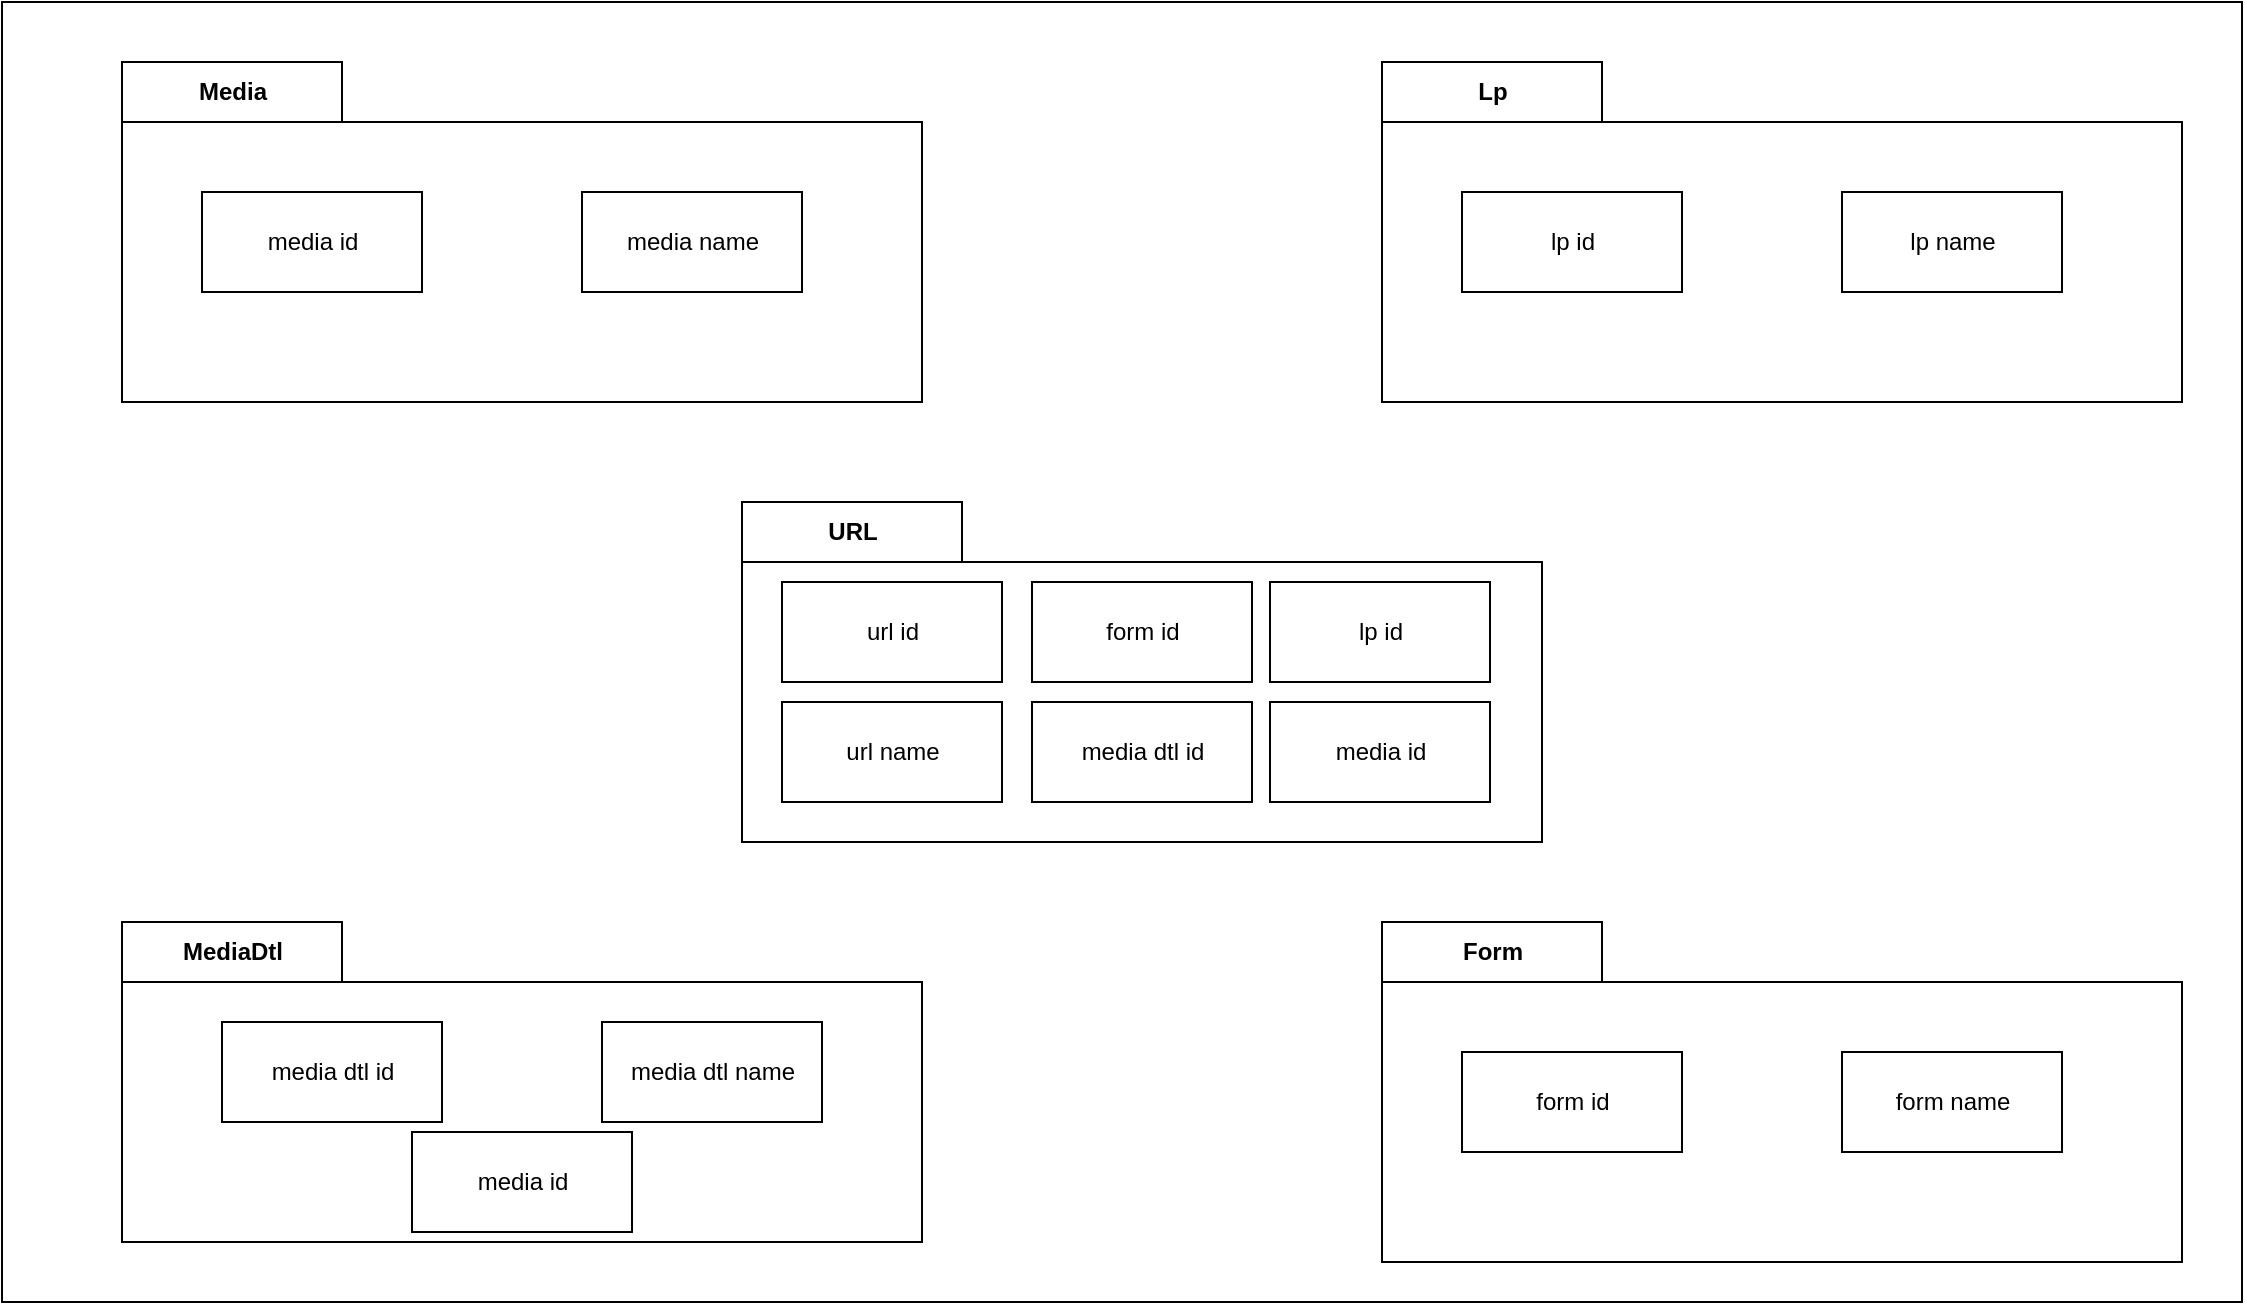 <mxfile>
    <diagram id="5QV32NOpR374zI-jSpjA" name="ページ1">
        <mxGraphModel dx="2352" dy="597" grid="1" gridSize="10" guides="1" tooltips="1" connect="1" arrows="1" fold="1" page="1" pageScale="1" pageWidth="827" pageHeight="1169" math="0" shadow="0">
            <root>
                <mxCell id="0"/>
                <mxCell id="1" parent="0"/>
                <mxCell id="46" value="" style="rounded=0;whiteSpace=wrap;html=1;" vertex="1" parent="1">
                    <mxGeometry x="-330" y="140" width="1120" height="650" as="geometry"/>
                </mxCell>
                <mxCell id="14" value="MediaDtl" style="shape=folder;fontStyle=1;tabWidth=110;tabHeight=30;tabPosition=left;html=1;boundedLbl=1;labelInHeader=1;container=1;collapsible=0;" vertex="1" parent="1">
                    <mxGeometry x="-270" y="600" width="400" height="160" as="geometry"/>
                </mxCell>
                <mxCell id="15" value="" style="html=1;strokeColor=none;resizeWidth=1;resizeHeight=1;fillColor=none;part=1;connectable=0;allowArrows=0;deletable=0;" vertex="1" parent="14">
                    <mxGeometry width="400" height="112" relative="1" as="geometry">
                        <mxPoint y="30" as="offset"/>
                    </mxGeometry>
                </mxCell>
                <mxCell id="25" value="media dtl id" style="html=1;" vertex="1" parent="14">
                    <mxGeometry x="50" y="50" width="110" height="50" as="geometry"/>
                </mxCell>
                <mxCell id="26" value="media dtl name" style="html=1;" vertex="1" parent="14">
                    <mxGeometry x="240" y="50" width="110" height="50" as="geometry"/>
                </mxCell>
                <mxCell id="27" value="media id" style="html=1;" vertex="1" parent="14">
                    <mxGeometry x="145" y="105" width="110" height="50" as="geometry"/>
                </mxCell>
                <mxCell id="21" value="Media" style="shape=folder;fontStyle=1;tabWidth=110;tabHeight=30;tabPosition=left;html=1;boundedLbl=1;labelInHeader=1;container=1;collapsible=0;" vertex="1" parent="1">
                    <mxGeometry x="-270" y="170" width="400" height="170" as="geometry"/>
                </mxCell>
                <mxCell id="22" value="" style="html=1;strokeColor=none;resizeWidth=1;resizeHeight=1;fillColor=none;part=1;connectable=0;allowArrows=0;deletable=0;" vertex="1" parent="21">
                    <mxGeometry width="400" height="119" relative="1" as="geometry">
                        <mxPoint y="30" as="offset"/>
                    </mxGeometry>
                </mxCell>
                <mxCell id="23" value="media id" style="html=1;" vertex="1" parent="21">
                    <mxGeometry x="40" y="65" width="110" height="50" as="geometry"/>
                </mxCell>
                <mxCell id="24" value="media name" style="html=1;" vertex="1" parent="21">
                    <mxGeometry x="230" y="65" width="110" height="50" as="geometry"/>
                </mxCell>
                <mxCell id="28" value="Lp" style="shape=folder;fontStyle=1;tabWidth=110;tabHeight=30;tabPosition=left;html=1;boundedLbl=1;labelInHeader=1;container=1;collapsible=0;" vertex="1" parent="1">
                    <mxGeometry x="360" y="170" width="400" height="170" as="geometry"/>
                </mxCell>
                <mxCell id="29" value="" style="html=1;strokeColor=none;resizeWidth=1;resizeHeight=1;fillColor=none;part=1;connectable=0;allowArrows=0;deletable=0;" vertex="1" parent="28">
                    <mxGeometry width="400" height="119" relative="1" as="geometry">
                        <mxPoint y="30" as="offset"/>
                    </mxGeometry>
                </mxCell>
                <mxCell id="30" value="lp id" style="html=1;" vertex="1" parent="28">
                    <mxGeometry x="40" y="65" width="110" height="50" as="geometry"/>
                </mxCell>
                <mxCell id="31" value="lp name" style="html=1;" vertex="1" parent="28">
                    <mxGeometry x="230" y="65" width="110" height="50" as="geometry"/>
                </mxCell>
                <mxCell id="32" value="Form" style="shape=folder;fontStyle=1;tabWidth=110;tabHeight=30;tabPosition=left;html=1;boundedLbl=1;labelInHeader=1;container=1;collapsible=0;" vertex="1" parent="1">
                    <mxGeometry x="360" y="600" width="400" height="170" as="geometry"/>
                </mxCell>
                <mxCell id="33" value="" style="html=1;strokeColor=none;resizeWidth=1;resizeHeight=1;fillColor=none;part=1;connectable=0;allowArrows=0;deletable=0;" vertex="1" parent="32">
                    <mxGeometry width="400" height="119" relative="1" as="geometry">
                        <mxPoint y="30" as="offset"/>
                    </mxGeometry>
                </mxCell>
                <mxCell id="34" value="form id" style="html=1;" vertex="1" parent="32">
                    <mxGeometry x="40" y="65" width="110" height="50" as="geometry"/>
                </mxCell>
                <mxCell id="35" value="form name" style="html=1;" vertex="1" parent="32">
                    <mxGeometry x="230" y="65" width="110" height="50" as="geometry"/>
                </mxCell>
                <mxCell id="37" value="URL" style="shape=folder;fontStyle=1;tabWidth=110;tabHeight=30;tabPosition=left;html=1;boundedLbl=1;labelInHeader=1;container=1;collapsible=0;" vertex="1" parent="1">
                    <mxGeometry x="40" y="390" width="400" height="170" as="geometry"/>
                </mxCell>
                <mxCell id="38" value="" style="html=1;strokeColor=none;resizeWidth=1;resizeHeight=1;fillColor=none;part=1;connectable=0;allowArrows=0;deletable=0;" vertex="1" parent="37">
                    <mxGeometry width="400" height="119" relative="1" as="geometry">
                        <mxPoint y="30" as="offset"/>
                    </mxGeometry>
                </mxCell>
                <mxCell id="39" value="form id" style="html=1;" vertex="1" parent="37">
                    <mxGeometry x="145" y="40" width="110" height="50" as="geometry"/>
                </mxCell>
                <mxCell id="40" value="lp id" style="html=1;" vertex="1" parent="37">
                    <mxGeometry x="264" y="40" width="110" height="50" as="geometry"/>
                </mxCell>
                <mxCell id="41" value="media dtl id" style="html=1;" vertex="1" parent="37">
                    <mxGeometry x="145" y="100" width="110" height="50" as="geometry"/>
                </mxCell>
                <mxCell id="42" value="media id" style="html=1;" vertex="1" parent="37">
                    <mxGeometry x="264" y="100" width="110" height="50" as="geometry"/>
                </mxCell>
                <mxCell id="44" value="url id" style="html=1;" vertex="1" parent="37">
                    <mxGeometry x="20" y="40" width="110" height="50" as="geometry"/>
                </mxCell>
                <mxCell id="45" value="url name" style="html=1;" vertex="1" parent="37">
                    <mxGeometry x="20" y="100" width="110" height="50" as="geometry"/>
                </mxCell>
            </root>
        </mxGraphModel>
    </diagram>
</mxfile>